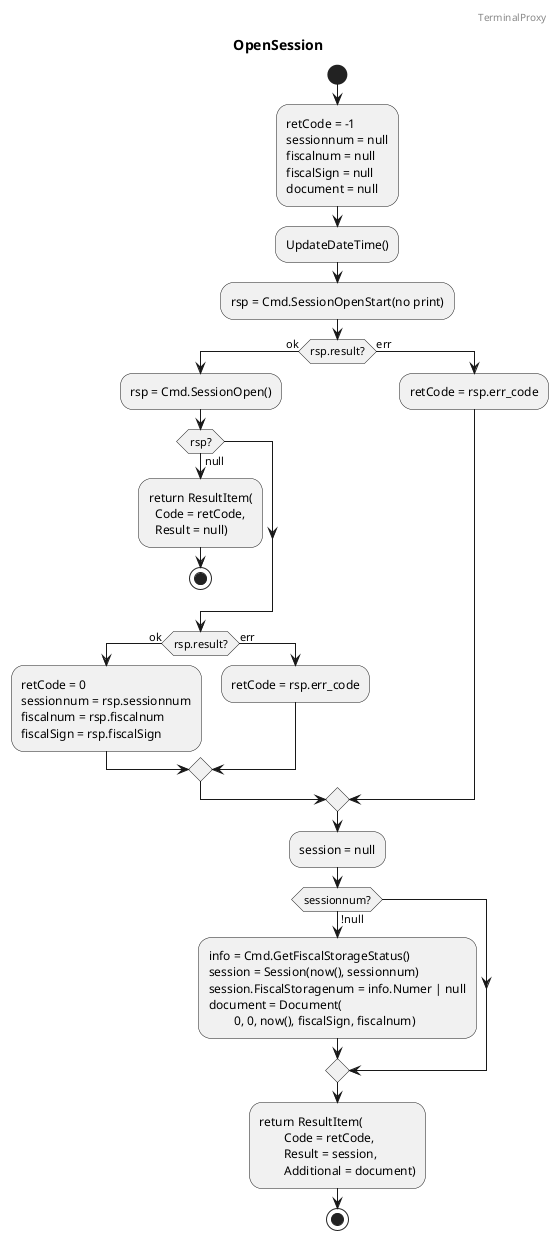 @startuml

header TerminalProxy

title OpenSession

start
:retCode = -1
sessionnum = null
fiscalnum = null
fiscalSign = null
document = null;

:UpdateDateTime();
:rsp = Cmd.SessionOpenStart(no print);
if (rsp.result?) then (ok)
	:rsp = Cmd.SessionOpen();
	if (rsp?) then (null)
		:return ResultItem(
		  Code = retCode,
		  Result = null);
		stop
	endif;
	if (rsp.result?) then (ok)
			:retCode = 0
			sessionnum = rsp.sessionnum
			fiscalnum = rsp.fiscalnum
			fiscalSign = rsp.fiscalSign;
	else (err)
		:retCode = rsp.err_code;
	endif
else (err)
	:retCode = rsp.err_code;
endif
:session = null;
if (sessionnum?) then (!null)
	:info = Cmd.GetFiscalStorageStatus()
	session = Session(now(), sessionnum)
	session.FiscalStoragenum = info.Numer | null
	document = Document(
		0, 0, now(), fiscalSign, fiscalnum);
endif
:return ResultItem(
	Code = retCode,
	Result = session,
	Additional = document);
stop

@enduml
